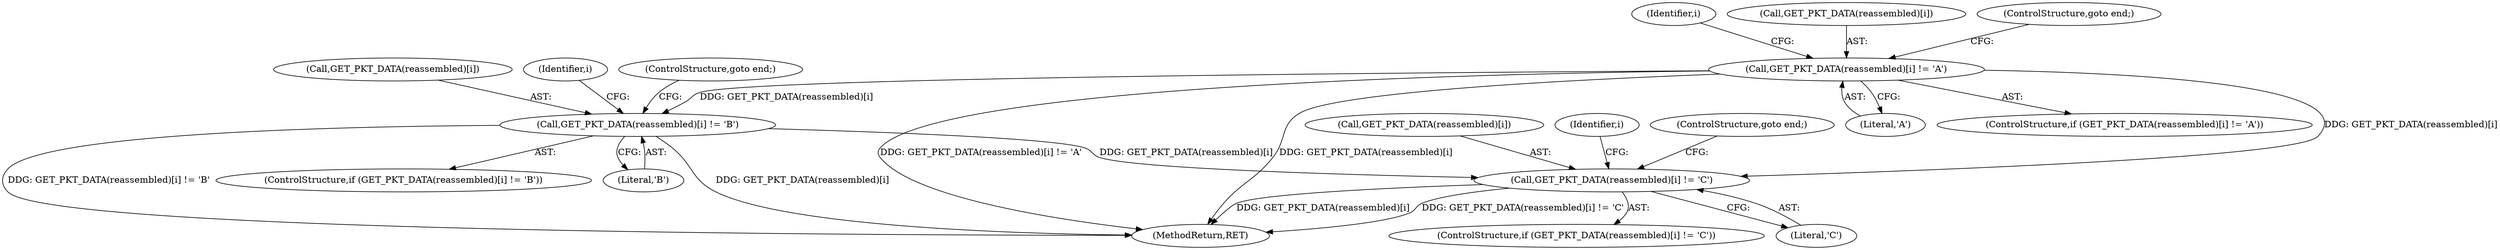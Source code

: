 digraph "0_suricata_4a04f814b15762eb446a5ead4d69d021512df6f8_4@array" {
"1000274" [label="(Call,GET_PKT_DATA(reassembled)[i] != 'C')"];
"1000253" [label="(Call,GET_PKT_DATA(reassembled)[i] != 'B')"];
"1000232" [label="(Call,GET_PKT_DATA(reassembled)[i] != 'A')"];
"1000237" [label="(Literal,'A')"];
"1000229" [label="(Identifier,i)"];
"1000271" [label="(Identifier,i)"];
"1000252" [label="(ControlStructure,if (GET_PKT_DATA(reassembled)[i] != 'B'))"];
"1000233" [label="(Call,GET_PKT_DATA(reassembled)[i])"];
"1000312" [label="(MethodReturn,RET)"];
"1000275" [label="(Call,GET_PKT_DATA(reassembled)[i])"];
"1000274" [label="(Call,GET_PKT_DATA(reassembled)[i] != 'C')"];
"1000250" [label="(Identifier,i)"];
"1000253" [label="(Call,GET_PKT_DATA(reassembled)[i] != 'B')"];
"1000279" [label="(Literal,'C')"];
"1000258" [label="(Literal,'B')"];
"1000231" [label="(ControlStructure,if (GET_PKT_DATA(reassembled)[i] != 'A'))"];
"1000239" [label="(ControlStructure,goto end;)"];
"1000260" [label="(ControlStructure,goto end;)"];
"1000254" [label="(Call,GET_PKT_DATA(reassembled)[i])"];
"1000273" [label="(ControlStructure,if (GET_PKT_DATA(reassembled)[i] != 'C'))"];
"1000280" [label="(ControlStructure,goto end;)"];
"1000232" [label="(Call,GET_PKT_DATA(reassembled)[i] != 'A')"];
"1000274" -> "1000273"  [label="AST: "];
"1000274" -> "1000279"  [label="CFG: "];
"1000275" -> "1000274"  [label="AST: "];
"1000279" -> "1000274"  [label="AST: "];
"1000280" -> "1000274"  [label="CFG: "];
"1000271" -> "1000274"  [label="CFG: "];
"1000274" -> "1000312"  [label="DDG: GET_PKT_DATA(reassembled)[i]"];
"1000274" -> "1000312"  [label="DDG: GET_PKT_DATA(reassembled)[i] != 'C'"];
"1000253" -> "1000274"  [label="DDG: GET_PKT_DATA(reassembled)[i]"];
"1000232" -> "1000274"  [label="DDG: GET_PKT_DATA(reassembled)[i]"];
"1000253" -> "1000252"  [label="AST: "];
"1000253" -> "1000258"  [label="CFG: "];
"1000254" -> "1000253"  [label="AST: "];
"1000258" -> "1000253"  [label="AST: "];
"1000260" -> "1000253"  [label="CFG: "];
"1000250" -> "1000253"  [label="CFG: "];
"1000253" -> "1000312"  [label="DDG: GET_PKT_DATA(reassembled)[i] != 'B'"];
"1000253" -> "1000312"  [label="DDG: GET_PKT_DATA(reassembled)[i]"];
"1000232" -> "1000253"  [label="DDG: GET_PKT_DATA(reassembled)[i]"];
"1000232" -> "1000231"  [label="AST: "];
"1000232" -> "1000237"  [label="CFG: "];
"1000233" -> "1000232"  [label="AST: "];
"1000237" -> "1000232"  [label="AST: "];
"1000239" -> "1000232"  [label="CFG: "];
"1000229" -> "1000232"  [label="CFG: "];
"1000232" -> "1000312"  [label="DDG: GET_PKT_DATA(reassembled)[i]"];
"1000232" -> "1000312"  [label="DDG: GET_PKT_DATA(reassembled)[i] != 'A'"];
}
